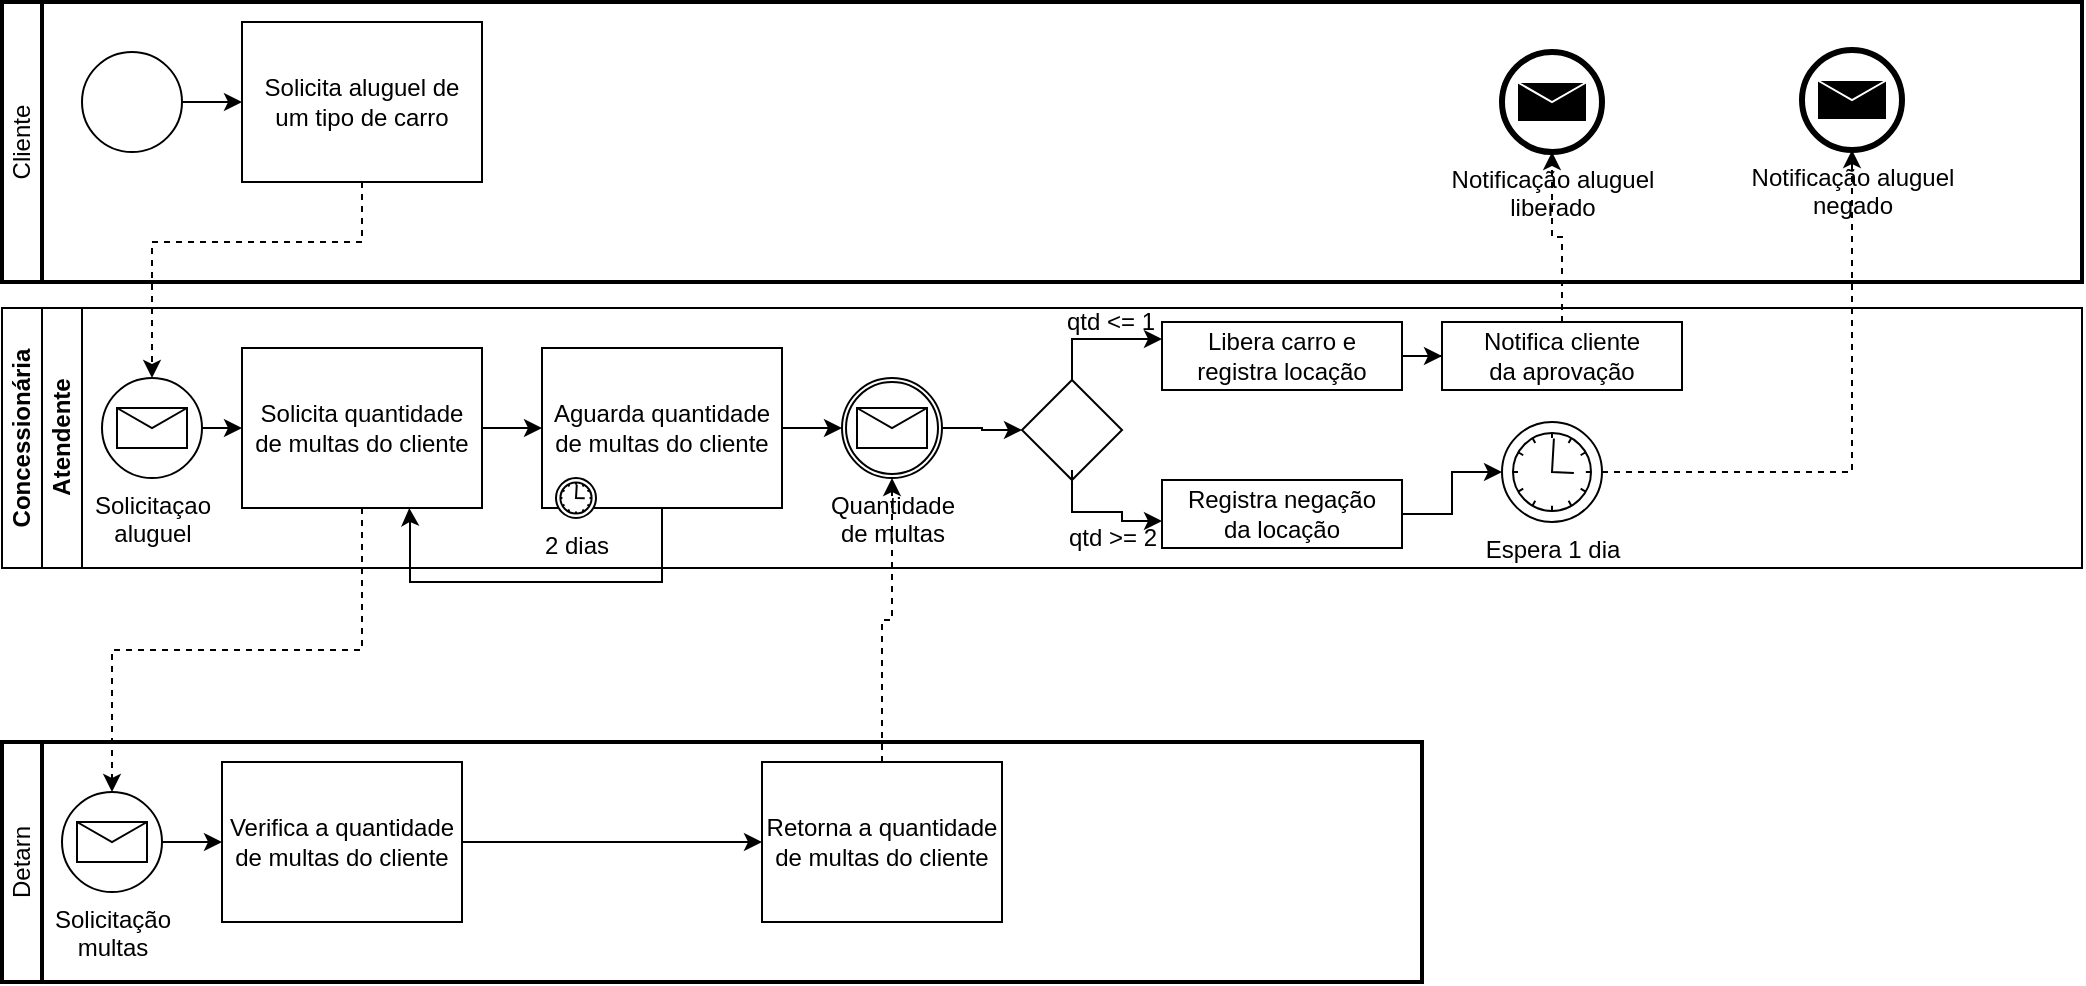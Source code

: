 <mxfile version="26.2.14">
  <diagram name="Page-1" id="2a216829-ef6e-dabb-86c1-c78162f3ba2b">
    <mxGraphModel dx="1026" dy="706" grid="1" gridSize="10" guides="1" tooltips="1" connect="1" arrows="1" fold="1" page="1" pageScale="1" pageWidth="850" pageHeight="1100" background="none" math="0" shadow="0">
      <root>
        <mxCell id="0" />
        <mxCell id="1" parent="0" />
        <mxCell id="ptnX_WMRokKFWW9QDgh9-1" value="Cliente" style="swimlane;html=1;startSize=20;fontStyle=0;collapsible=0;horizontal=0;swimlaneLine=1;swimlaneFillColor=#ffffff;strokeWidth=2;whiteSpace=wrap;" vertex="1" parent="1">
          <mxGeometry x="80" y="20" width="1040" height="140" as="geometry" />
        </mxCell>
        <mxCell id="ptnX_WMRokKFWW9QDgh9-2" value="" style="points=[[0.145,0.145,0],[0.5,0,0],[0.855,0.145,0],[1,0.5,0],[0.855,0.855,0],[0.5,1,0],[0.145,0.855,0],[0,0.5,0]];shape=mxgraph.bpmn.event;html=1;verticalLabelPosition=bottom;labelBackgroundColor=#ffffff;verticalAlign=top;align=center;perimeter=ellipsePerimeter;outlineConnect=0;aspect=fixed;outline=standard;symbol=general;" vertex="1" parent="ptnX_WMRokKFWW9QDgh9-1">
          <mxGeometry x="40" y="25" width="50" height="50" as="geometry" />
        </mxCell>
        <mxCell id="ptnX_WMRokKFWW9QDgh9-3" value="Solicita aluguel de&lt;div&gt;um tipo de carro&lt;/div&gt;" style="points=[[0.25,0,0],[0.5,0,0],[0.75,0,0],[1,0.25,0],[1,0.5,0],[1,0.75,0],[0.75,1,0],[0.5,1,0],[0.25,1,0],[0,0.75,0],[0,0.5,0],[0,0.25,0]];shape=mxgraph.bpmn.task2;whiteSpace=wrap;rectStyle=rounded;size=10;html=1;container=1;expand=0;collapsible=0;taskMarker=abstract;" vertex="1" parent="ptnX_WMRokKFWW9QDgh9-1">
          <mxGeometry x="120" y="10" width="120" height="80" as="geometry" />
        </mxCell>
        <mxCell id="ptnX_WMRokKFWW9QDgh9-4" style="edgeStyle=orthogonalEdgeStyle;rounded=0;orthogonalLoop=1;jettySize=auto;html=1;exitX=1;exitY=0.5;exitDx=0;exitDy=0;exitPerimeter=0;entryX=0;entryY=0.5;entryDx=0;entryDy=0;entryPerimeter=0;" edge="1" parent="ptnX_WMRokKFWW9QDgh9-1" source="ptnX_WMRokKFWW9QDgh9-2" target="ptnX_WMRokKFWW9QDgh9-3">
          <mxGeometry relative="1" as="geometry" />
        </mxCell>
        <mxCell id="ptnX_WMRokKFWW9QDgh9-55" value="Notificação aluguel&lt;div&gt;liberado&lt;/div&gt;" style="points=[[0.145,0.145,0],[0.5,0,0],[0.855,0.145,0],[1,0.5,0],[0.855,0.855,0],[0.5,1,0],[0.145,0.855,0],[0,0.5,0]];shape=mxgraph.bpmn.event;html=1;verticalLabelPosition=bottom;labelBackgroundColor=#ffffff;verticalAlign=top;align=center;perimeter=ellipsePerimeter;outlineConnect=0;aspect=fixed;outline=end;symbol=message;" vertex="1" parent="ptnX_WMRokKFWW9QDgh9-1">
          <mxGeometry x="750" y="25" width="50" height="50" as="geometry" />
        </mxCell>
        <mxCell id="ptnX_WMRokKFWW9QDgh9-59" value="Notificação aluguel&lt;div&gt;negado&lt;/div&gt;" style="points=[[0.145,0.145,0],[0.5,0,0],[0.855,0.145,0],[1,0.5,0],[0.855,0.855,0],[0.5,1,0],[0.145,0.855,0],[0,0.5,0]];shape=mxgraph.bpmn.event;html=1;verticalLabelPosition=bottom;labelBackgroundColor=#ffffff;verticalAlign=top;align=center;perimeter=ellipsePerimeter;outlineConnect=0;aspect=fixed;outline=end;symbol=message;" vertex="1" parent="ptnX_WMRokKFWW9QDgh9-1">
          <mxGeometry x="900" y="24" width="50" height="50" as="geometry" />
        </mxCell>
        <mxCell id="ptnX_WMRokKFWW9QDgh9-10" value="Concessionária" style="swimlane;html=1;childLayout=stackLayout;resizeParent=1;resizeParentMax=0;horizontal=0;startSize=20;horizontalStack=0;whiteSpace=wrap;" vertex="1" parent="1">
          <mxGeometry x="80" y="173" width="1040" height="130" as="geometry" />
        </mxCell>
        <mxCell id="ptnX_WMRokKFWW9QDgh9-13" value="Atendente" style="swimlane;html=1;startSize=20;horizontal=0;" vertex="1" parent="ptnX_WMRokKFWW9QDgh9-10">
          <mxGeometry x="20" width="1020" height="130" as="geometry" />
        </mxCell>
        <mxCell id="ptnX_WMRokKFWW9QDgh9-14" value="Solicitaçao&lt;div&gt;aluguel&lt;/div&gt;" style="points=[[0.145,0.145,0],[0.5,0,0],[0.855,0.145,0],[1,0.5,0],[0.855,0.855,0],[0.5,1,0],[0.145,0.855,0],[0,0.5,0]];shape=mxgraph.bpmn.event;html=1;verticalLabelPosition=bottom;labelBackgroundColor=#ffffff;verticalAlign=top;align=center;perimeter=ellipsePerimeter;outlineConnect=0;aspect=fixed;outline=standard;symbol=message;" vertex="1" parent="ptnX_WMRokKFWW9QDgh9-13">
          <mxGeometry x="30" y="35" width="50" height="50" as="geometry" />
        </mxCell>
        <mxCell id="ptnX_WMRokKFWW9QDgh9-16" value="Solicita quantidade&lt;div&gt;de multas do cliente&lt;/div&gt;" style="points=[[0.25,0,0],[0.5,0,0],[0.75,0,0],[1,0.25,0],[1,0.5,0],[1,0.75,0],[0.75,1,0],[0.5,1,0],[0.25,1,0],[0,0.75,0],[0,0.5,0],[0,0.25,0]];shape=mxgraph.bpmn.task2;whiteSpace=wrap;rectStyle=rounded;size=10;html=1;container=1;expand=0;collapsible=0;taskMarker=abstract;" vertex="1" parent="ptnX_WMRokKFWW9QDgh9-13">
          <mxGeometry x="100" y="20" width="120" height="80" as="geometry" />
        </mxCell>
        <mxCell id="ptnX_WMRokKFWW9QDgh9-17" style="edgeStyle=orthogonalEdgeStyle;rounded=0;orthogonalLoop=1;jettySize=auto;html=1;exitX=1;exitY=0.5;exitDx=0;exitDy=0;exitPerimeter=0;entryX=0;entryY=0.5;entryDx=0;entryDy=0;entryPerimeter=0;" edge="1" parent="ptnX_WMRokKFWW9QDgh9-13" source="ptnX_WMRokKFWW9QDgh9-14" target="ptnX_WMRokKFWW9QDgh9-16">
          <mxGeometry relative="1" as="geometry" />
        </mxCell>
        <mxCell id="ptnX_WMRokKFWW9QDgh9-32" style="edgeStyle=orthogonalEdgeStyle;rounded=0;orthogonalLoop=1;jettySize=auto;html=1;entryX=0.697;entryY=1;entryDx=0;entryDy=0;entryPerimeter=0;" edge="1" parent="ptnX_WMRokKFWW9QDgh9-13" source="ptnX_WMRokKFWW9QDgh9-26" target="ptnX_WMRokKFWW9QDgh9-16">
          <mxGeometry relative="1" as="geometry">
            <mxPoint x="160.0" y="107" as="targetPoint" />
            <Array as="points">
              <mxPoint x="310" y="137" />
              <mxPoint x="184" y="137" />
              <mxPoint x="184" y="107" />
              <mxPoint x="184" y="107" />
            </Array>
          </mxGeometry>
        </mxCell>
        <mxCell id="ptnX_WMRokKFWW9QDgh9-35" value="" style="edgeStyle=orthogonalEdgeStyle;rounded=0;orthogonalLoop=1;jettySize=auto;html=1;" edge="1" parent="ptnX_WMRokKFWW9QDgh9-13" source="ptnX_WMRokKFWW9QDgh9-26" target="ptnX_WMRokKFWW9QDgh9-34">
          <mxGeometry relative="1" as="geometry" />
        </mxCell>
        <mxCell id="ptnX_WMRokKFWW9QDgh9-26" value="Aguarda quantidade&lt;div&gt;de multas do cliente&lt;/div&gt;" style="points=[[0.25,0,0],[0.5,0,0],[0.75,0,0],[1,0.25,0],[1,0.5,0],[1,0.75,0],[0.75,1,0],[0.5,1,0],[0.25,1,0],[0,0.75,0],[0,0.5,0],[0,0.25,0]];shape=mxgraph.bpmn.task2;whiteSpace=wrap;rectStyle=rounded;size=10;html=1;container=1;expand=0;collapsible=0;taskMarker=abstract;" vertex="1" parent="ptnX_WMRokKFWW9QDgh9-13">
          <mxGeometry x="250" y="20" width="120" height="80" as="geometry" />
        </mxCell>
        <mxCell id="ptnX_WMRokKFWW9QDgh9-28" value="2 dias" style="points=[[0.145,0.145,0],[0.5,0,0],[0.855,0.145,0],[1,0.5,0],[0.855,0.855,0],[0.5,1,0],[0.145,0.855,0],[0,0.5,0]];shape=mxgraph.bpmn.event;html=1;verticalLabelPosition=bottom;labelBackgroundColor=#ffffff;verticalAlign=top;align=center;perimeter=ellipsePerimeter;outlineConnect=0;aspect=fixed;outline=standard;symbol=timer;" vertex="1" parent="ptnX_WMRokKFWW9QDgh9-26">
          <mxGeometry x="7" y="65" width="20" height="20" as="geometry" />
        </mxCell>
        <mxCell id="ptnX_WMRokKFWW9QDgh9-27" style="edgeStyle=orthogonalEdgeStyle;rounded=0;orthogonalLoop=1;jettySize=auto;html=1;exitX=1;exitY=0.5;exitDx=0;exitDy=0;exitPerimeter=0;entryX=0;entryY=0.5;entryDx=0;entryDy=0;entryPerimeter=0;" edge="1" parent="ptnX_WMRokKFWW9QDgh9-13" source="ptnX_WMRokKFWW9QDgh9-16" target="ptnX_WMRokKFWW9QDgh9-26">
          <mxGeometry relative="1" as="geometry" />
        </mxCell>
        <mxCell id="ptnX_WMRokKFWW9QDgh9-42" style="edgeStyle=orthogonalEdgeStyle;rounded=0;orthogonalLoop=1;jettySize=auto;html=1;" edge="1" parent="ptnX_WMRokKFWW9QDgh9-13" source="ptnX_WMRokKFWW9QDgh9-34" target="ptnX_WMRokKFWW9QDgh9-41">
          <mxGeometry relative="1" as="geometry" />
        </mxCell>
        <mxCell id="ptnX_WMRokKFWW9QDgh9-34" value="Quantidade&lt;div&gt;de multas&lt;/div&gt;" style="points=[[0.145,0.145,0],[0.5,0,0],[0.855,0.145,0],[1,0.5,0],[0.855,0.855,0],[0.5,1,0],[0.145,0.855,0],[0,0.5,0]];shape=mxgraph.bpmn.event;html=1;verticalLabelPosition=bottom;labelBackgroundColor=#ffffff;verticalAlign=top;align=center;perimeter=ellipsePerimeter;outlineConnect=0;aspect=fixed;outline=catching;symbol=message;" vertex="1" parent="ptnX_WMRokKFWW9QDgh9-13">
          <mxGeometry x="400" y="35" width="50" height="50" as="geometry" />
        </mxCell>
        <mxCell id="ptnX_WMRokKFWW9QDgh9-41" value="" style="points=[[0.25,0.25,0],[0.5,0,0],[0.75,0.25,0],[1,0.5,0],[0.75,0.75,0],[0.5,1,0],[0.25,0.75,0],[0,0.5,0]];shape=mxgraph.bpmn.gateway2;html=1;verticalLabelPosition=bottom;labelBackgroundColor=#ffffff;verticalAlign=top;align=center;perimeter=rhombusPerimeter;outlineConnect=0;outline=none;symbol=none;" vertex="1" parent="ptnX_WMRokKFWW9QDgh9-13">
          <mxGeometry x="490" y="36" width="50" height="50" as="geometry" />
        </mxCell>
        <mxCell id="ptnX_WMRokKFWW9QDgh9-43" value="Libera carro e&lt;div&gt;registra locação&lt;/div&gt;" style="points=[[0.25,0,0],[0.5,0,0],[0.75,0,0],[1,0.25,0],[1,0.5,0],[1,0.75,0],[0.75,1,0],[0.5,1,0],[0.25,1,0],[0,0.75,0],[0,0.5,0],[0,0.25,0]];shape=mxgraph.bpmn.task2;whiteSpace=wrap;rectStyle=rounded;size=10;html=1;container=1;expand=0;collapsible=0;taskMarker=abstract;" vertex="1" parent="ptnX_WMRokKFWW9QDgh9-13">
          <mxGeometry x="560" y="7" width="120" height="34" as="geometry" />
        </mxCell>
        <mxCell id="ptnX_WMRokKFWW9QDgh9-58" style="edgeStyle=orthogonalEdgeStyle;rounded=0;orthogonalLoop=1;jettySize=auto;html=1;" edge="1" parent="ptnX_WMRokKFWW9QDgh9-13" source="ptnX_WMRokKFWW9QDgh9-44" target="ptnX_WMRokKFWW9QDgh9-57">
          <mxGeometry relative="1" as="geometry" />
        </mxCell>
        <mxCell id="ptnX_WMRokKFWW9QDgh9-44" value="Registra negação&lt;div&gt;da locação&lt;/div&gt;" style="points=[[0.25,0,0],[0.5,0,0],[0.75,0,0],[1,0.25,0],[1,0.5,0],[1,0.75,0],[0.75,1,0],[0.5,1,0],[0.25,1,0],[0,0.75,0],[0,0.5,0],[0,0.25,0]];shape=mxgraph.bpmn.task2;whiteSpace=wrap;rectStyle=rounded;size=10;html=1;container=1;expand=0;collapsible=0;taskMarker=abstract;" vertex="1" parent="ptnX_WMRokKFWW9QDgh9-13">
          <mxGeometry x="560" y="86" width="120" height="34" as="geometry" />
        </mxCell>
        <mxCell id="ptnX_WMRokKFWW9QDgh9-45" value="Notifica cliente&lt;div&gt;da aprovação&lt;/div&gt;" style="points=[[0.25,0,0],[0.5,0,0],[0.75,0,0],[1,0.25,0],[1,0.5,0],[1,0.75,0],[0.75,1,0],[0.5,1,0],[0.25,1,0],[0,0.75,0],[0,0.5,0],[0,0.25,0]];shape=mxgraph.bpmn.task2;whiteSpace=wrap;rectStyle=rounded;size=10;html=1;container=1;expand=0;collapsible=0;taskMarker=abstract;" vertex="1" parent="ptnX_WMRokKFWW9QDgh9-13">
          <mxGeometry x="700" y="7" width="120" height="34" as="geometry" />
        </mxCell>
        <mxCell id="ptnX_WMRokKFWW9QDgh9-49" style="edgeStyle=orthogonalEdgeStyle;rounded=0;orthogonalLoop=1;jettySize=auto;html=1;exitX=0.5;exitY=0;exitDx=0;exitDy=0;exitPerimeter=0;entryX=0;entryY=0.25;entryDx=0;entryDy=0;entryPerimeter=0;" edge="1" parent="ptnX_WMRokKFWW9QDgh9-13" source="ptnX_WMRokKFWW9QDgh9-41" target="ptnX_WMRokKFWW9QDgh9-43">
          <mxGeometry relative="1" as="geometry" />
        </mxCell>
        <mxCell id="ptnX_WMRokKFWW9QDgh9-50" style="edgeStyle=orthogonalEdgeStyle;rounded=0;orthogonalLoop=1;jettySize=auto;html=1;entryX=0;entryY=0.5;entryDx=0;entryDy=0;entryPerimeter=0;" edge="1" parent="ptnX_WMRokKFWW9QDgh9-13" source="ptnX_WMRokKFWW9QDgh9-43" target="ptnX_WMRokKFWW9QDgh9-45">
          <mxGeometry relative="1" as="geometry" />
        </mxCell>
        <mxCell id="ptnX_WMRokKFWW9QDgh9-53" style="edgeStyle=orthogonalEdgeStyle;rounded=0;orthogonalLoop=1;jettySize=auto;html=1;entryX=0;entryY=0.75;entryDx=0;entryDy=0;entryPerimeter=0;" edge="1" parent="ptnX_WMRokKFWW9QDgh9-13">
          <mxGeometry relative="1" as="geometry">
            <mxPoint x="515" y="81" as="sourcePoint" />
            <mxPoint x="560" y="106.5" as="targetPoint" />
            <Array as="points">
              <mxPoint x="515" y="102" />
              <mxPoint x="540" y="102" />
              <mxPoint x="540" y="106" />
            </Array>
          </mxGeometry>
        </mxCell>
        <mxCell id="ptnX_WMRokKFWW9QDgh9-54" value="qtd &amp;gt;= 2" style="text;html=1;align=center;verticalAlign=middle;resizable=0;points=[];autosize=1;strokeColor=none;fillColor=none;" vertex="1" parent="ptnX_WMRokKFWW9QDgh9-13">
          <mxGeometry x="500" y="100" width="70" height="30" as="geometry" />
        </mxCell>
        <mxCell id="ptnX_WMRokKFWW9QDgh9-57" value="Espera 1 dia" style="points=[[0.145,0.145,0],[0.5,0,0],[0.855,0.145,0],[1,0.5,0],[0.855,0.855,0],[0.5,1,0],[0.145,0.855,0],[0,0.5,0]];shape=mxgraph.bpmn.event;html=1;verticalLabelPosition=bottom;labelBackgroundColor=#ffffff;verticalAlign=top;align=center;perimeter=ellipsePerimeter;outlineConnect=0;aspect=fixed;outline=standard;symbol=timer;" vertex="1" parent="ptnX_WMRokKFWW9QDgh9-13">
          <mxGeometry x="730" y="57" width="50" height="50" as="geometry" />
        </mxCell>
        <mxCell id="ptnX_WMRokKFWW9QDgh9-15" style="edgeStyle=orthogonalEdgeStyle;rounded=0;orthogonalLoop=1;jettySize=auto;html=1;exitX=0.5;exitY=1;exitDx=0;exitDy=0;exitPerimeter=0;dashed=1;" edge="1" parent="1" source="ptnX_WMRokKFWW9QDgh9-3" target="ptnX_WMRokKFWW9QDgh9-14">
          <mxGeometry relative="1" as="geometry">
            <Array as="points">
              <mxPoint x="260" y="140" />
              <mxPoint x="155" y="140" />
            </Array>
          </mxGeometry>
        </mxCell>
        <mxCell id="ptnX_WMRokKFWW9QDgh9-18" value="Detarn" style="swimlane;html=1;startSize=20;fontStyle=0;collapsible=0;horizontal=0;swimlaneLine=1;swimlaneFillColor=#ffffff;strokeWidth=2;whiteSpace=wrap;" vertex="1" parent="1">
          <mxGeometry x="80" y="390" width="710" height="120" as="geometry" />
        </mxCell>
        <mxCell id="ptnX_WMRokKFWW9QDgh9-37" style="edgeStyle=orthogonalEdgeStyle;rounded=0;orthogonalLoop=1;jettySize=auto;html=1;exitX=1;exitY=0.5;exitDx=0;exitDy=0;exitPerimeter=0;" edge="1" parent="ptnX_WMRokKFWW9QDgh9-18" source="ptnX_WMRokKFWW9QDgh9-23" target="ptnX_WMRokKFWW9QDgh9-36">
          <mxGeometry relative="1" as="geometry" />
        </mxCell>
        <mxCell id="ptnX_WMRokKFWW9QDgh9-23" value="Solicitação&lt;div&gt;multas&lt;/div&gt;" style="points=[[0.145,0.145,0],[0.5,0,0],[0.855,0.145,0],[1,0.5,0],[0.855,0.855,0],[0.5,1,0],[0.145,0.855,0],[0,0.5,0]];shape=mxgraph.bpmn.event;html=1;verticalLabelPosition=bottom;labelBackgroundColor=#ffffff;verticalAlign=top;align=center;perimeter=ellipsePerimeter;outlineConnect=0;aspect=fixed;outline=standard;symbol=message;" vertex="1" parent="ptnX_WMRokKFWW9QDgh9-18">
          <mxGeometry x="30" y="25" width="50" height="50" as="geometry" />
        </mxCell>
        <mxCell id="ptnX_WMRokKFWW9QDgh9-36" value="Verifica a quantidade&lt;div&gt;de multas do cliente&lt;/div&gt;" style="points=[[0.25,0,0],[0.5,0,0],[0.75,0,0],[1,0.25,0],[1,0.5,0],[1,0.75,0],[0.75,1,0],[0.5,1,0],[0.25,1,0],[0,0.75,0],[0,0.5,0],[0,0.25,0]];shape=mxgraph.bpmn.task2;whiteSpace=wrap;rectStyle=rounded;size=10;html=1;container=1;expand=0;collapsible=0;taskMarker=abstract;" vertex="1" parent="ptnX_WMRokKFWW9QDgh9-18">
          <mxGeometry x="110" y="10" width="120" height="80" as="geometry" />
        </mxCell>
        <mxCell id="ptnX_WMRokKFWW9QDgh9-38" value="Retorna a quantidade&lt;div&gt;de multas do cliente&lt;/div&gt;" style="points=[[0.25,0,0],[0.5,0,0],[0.75,0,0],[1,0.25,0],[1,0.5,0],[1,0.75,0],[0.75,1,0],[0.5,1,0],[0.25,1,0],[0,0.75,0],[0,0.5,0],[0,0.25,0]];shape=mxgraph.bpmn.task2;whiteSpace=wrap;rectStyle=rounded;size=10;html=1;container=1;expand=0;collapsible=0;taskMarker=abstract;" vertex="1" parent="ptnX_WMRokKFWW9QDgh9-18">
          <mxGeometry x="380" y="10" width="120" height="80" as="geometry" />
        </mxCell>
        <mxCell id="ptnX_WMRokKFWW9QDgh9-39" style="edgeStyle=orthogonalEdgeStyle;rounded=0;orthogonalLoop=1;jettySize=auto;html=1;exitX=1;exitY=0.5;exitDx=0;exitDy=0;exitPerimeter=0;entryX=0;entryY=0.5;entryDx=0;entryDy=0;entryPerimeter=0;" edge="1" parent="ptnX_WMRokKFWW9QDgh9-18" source="ptnX_WMRokKFWW9QDgh9-36" target="ptnX_WMRokKFWW9QDgh9-38">
          <mxGeometry relative="1" as="geometry" />
        </mxCell>
        <mxCell id="ptnX_WMRokKFWW9QDgh9-24" style="edgeStyle=orthogonalEdgeStyle;rounded=0;orthogonalLoop=1;jettySize=auto;html=1;exitX=0.5;exitY=1;exitDx=0;exitDy=0;exitPerimeter=0;entryX=0.5;entryY=0;entryDx=0;entryDy=0;entryPerimeter=0;dashed=1;" edge="1" parent="1" source="ptnX_WMRokKFWW9QDgh9-16" target="ptnX_WMRokKFWW9QDgh9-23">
          <mxGeometry relative="1" as="geometry" />
        </mxCell>
        <mxCell id="ptnX_WMRokKFWW9QDgh9-40" style="edgeStyle=orthogonalEdgeStyle;rounded=0;orthogonalLoop=1;jettySize=auto;html=1;dashed=1;" edge="1" parent="1" source="ptnX_WMRokKFWW9QDgh9-38" target="ptnX_WMRokKFWW9QDgh9-34">
          <mxGeometry relative="1" as="geometry" />
        </mxCell>
        <mxCell id="ptnX_WMRokKFWW9QDgh9-51" value="qtd &amp;lt;= 1" style="text;html=1;align=center;verticalAlign=middle;resizable=0;points=[];autosize=1;strokeColor=none;fillColor=none;" vertex="1" parent="1">
          <mxGeometry x="599" y="165" width="70" height="30" as="geometry" />
        </mxCell>
        <mxCell id="ptnX_WMRokKFWW9QDgh9-56" style="edgeStyle=orthogonalEdgeStyle;rounded=0;orthogonalLoop=1;jettySize=auto;html=1;entryX=0.5;entryY=1;entryDx=0;entryDy=0;entryPerimeter=0;dashed=1;" edge="1" parent="1" source="ptnX_WMRokKFWW9QDgh9-45" target="ptnX_WMRokKFWW9QDgh9-55">
          <mxGeometry relative="1" as="geometry" />
        </mxCell>
        <mxCell id="ptnX_WMRokKFWW9QDgh9-60" style="edgeStyle=orthogonalEdgeStyle;rounded=0;orthogonalLoop=1;jettySize=auto;html=1;dashed=1;" edge="1" parent="1" source="ptnX_WMRokKFWW9QDgh9-57" target="ptnX_WMRokKFWW9QDgh9-59">
          <mxGeometry relative="1" as="geometry" />
        </mxCell>
      </root>
    </mxGraphModel>
  </diagram>
</mxfile>
